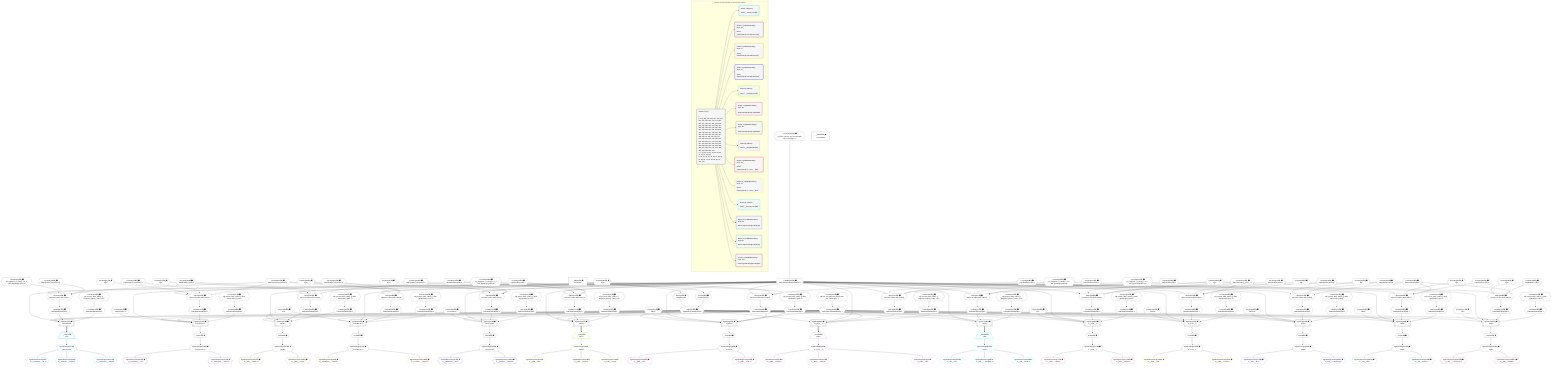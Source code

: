%%{init: {'themeVariables': { 'fontSize': '12px'}}}%%
graph TD
    classDef path fill:#eee,stroke:#000,color:#000
    classDef plan fill:#fff,stroke-width:1px,color:#000
    classDef itemplan fill:#fff,stroke-width:2px,color:#000
    classDef unbatchedplan fill:#dff,stroke-width:1px,color:#000
    classDef sideeffectplan fill:#fcc,stroke-width:2px,color:#000
    classDef bucket fill:#f6f6f6,color:#000,stroke-width:2px,text-align:left


    %% plan dependencies
    PgSelect17[["PgSelect[17∈0] ➊<br />ᐸconstructorᐳ"]]:::plan
    Object10{{"Object[10∈0] ➊<br />ᐸ{pgSettings,withPgClient}ᐳ"}}:::plan
    Constant305{{"Constant[305∈0] ➊<br />ᐸ'Copper Wire'ᐳ"}}:::plan
    Lambda109{{"Lambda[109∈0] ➊<br />ᐸcalculateShouldReverseOrderᐳ"}}:::plan
    Lambda112{{"Lambda[112∈0] ➊<br />ᐸcalculateLimitAndOffsetSQLᐳ"}}:::plan
    Lambda131{{"Lambda[131∈0] ➊<br />ᐸcalculateOrderBySQLᐳ"}}:::plan
    Lambda136{{"Lambda[136∈0] ➊<br />ᐸcalculateOrderBySQLᐳ"}}:::plan
    Object10 & Constant305 & Lambda109 & Lambda112 & Lambda131 & Lambda136 --> PgSelect17
    PgSelect24[["PgSelect[24∈0] ➊<br />ᐸconstructorᐳ"]]:::plan
    Constant306{{"Constant[306∈0] ➊<br />ᐸ2ᐳ"}}:::plan
    Lambda145{{"Lambda[145∈0] ➊<br />ᐸcalculateOrderBySQLᐳ"}}:::plan
    Lambda150{{"Lambda[150∈0] ➊<br />ᐸcalculateOrderBySQLᐳ"}}:::plan
    Object10 & Constant306 & Lambda109 & Lambda112 & Lambda145 & Lambda150 --> PgSelect24
    PgSelect31[["PgSelect[31∈0] ➊<br />ᐸconstructorᐳ"]]:::plan
    Constant307{{"Constant[307∈0] ➊<br />ᐸ'Iron Mine'ᐳ"}}:::plan
    Lambda159{{"Lambda[159∈0] ➊<br />ᐸcalculateOrderBySQLᐳ"}}:::plan
    Lambda164{{"Lambda[164∈0] ➊<br />ᐸcalculateOrderBySQLᐳ"}}:::plan
    Object10 & Constant307 & Lambda109 & Lambda112 & Lambda159 & Lambda164 --> PgSelect31
    PgSelect45[["PgSelect[45∈0] ➊<br />ᐸyieldᐳ"]]:::plan
    Constant308{{"Constant[308∈0] ➊<br />ᐸ'UK'ᐳ"}}:::plan
    Lambda187{{"Lambda[187∈0] ➊<br />ᐸcalculateOrderBySQLᐳ"}}:::plan
    Lambda192{{"Lambda[192∈0] ➊<br />ᐸcalculateOrderBySQLᐳ"}}:::plan
    Object10 & Constant308 & Lambda109 & Lambda112 & Lambda187 & Lambda192 --> PgSelect45
    PgSelect52[["PgSelect[52∈0] ➊<br />ᐸyieldᐳ"]]:::plan
    Lambda201{{"Lambda[201∈0] ➊<br />ᐸcalculateOrderBySQLᐳ"}}:::plan
    Lambda206{{"Lambda[206∈0] ➊<br />ᐸcalculateOrderBySQLᐳ"}}:::plan
    Object10 & Constant306 & Lambda109 & Lambda112 & Lambda201 & Lambda206 --> PgSelect52
    PgSelect66[["PgSelect[66∈0] ➊<br />ᐸ__proto__ᐳ"]]:::plan
    Constant309{{"Constant[309∈0] ➊<br />ᐸ1ᐳ"}}:::plan
    Lambda229{{"Lambda[229∈0] ➊<br />ᐸcalculateOrderBySQLᐳ"}}:::plan
    Lambda234{{"Lambda[234∈0] ➊<br />ᐸcalculateOrderBySQLᐳ"}}:::plan
    Object10 & Constant309 & Lambda109 & Lambda112 & Lambda229 & Lambda234 --> PgSelect66
    PgSelect73[["PgSelect[73∈0] ➊<br />ᐸ__proto__ᐳ"]]:::plan
    Constant310{{"Constant[310∈0] ➊<br />ᐸ'VCS'ᐳ"}}:::plan
    Lambda243{{"Lambda[243∈0] ➊<br />ᐸcalculateOrderBySQLᐳ"}}:::plan
    Lambda248{{"Lambda[248∈0] ➊<br />ᐸcalculateOrderBySQLᐳ"}}:::plan
    Object10 & Constant310 & Lambda109 & Lambda112 & Lambda243 & Lambda248 --> PgSelect73
    PgSelect87[["PgSelect[87∈0] ➊<br />ᐸnullᐳ"]]:::plan
    Constant311{{"Constant[311∈0] ➊<br />ᐸ'10 am'ᐳ"}}:::plan
    Lambda271{{"Lambda[271∈0] ➊<br />ᐸcalculateOrderBySQLᐳ"}}:::plan
    Lambda276{{"Lambda[276∈0] ➊<br />ᐸcalculateOrderBySQLᐳ"}}:::plan
    Object10 & Constant311 & Lambda109 & Lambda112 & Lambda271 & Lambda276 --> PgSelect87
    PgSelect94[["PgSelect[94∈0] ➊<br />ᐸnullᐳ"]]:::plan
    Constant312{{"Constant[312∈0] ➊<br />ᐸ'flat'ᐳ"}}:::plan
    Lambda285{{"Lambda[285∈0] ➊<br />ᐸcalculateOrderBySQLᐳ"}}:::plan
    Lambda290{{"Lambda[290∈0] ➊<br />ᐸcalculateOrderBySQLᐳ"}}:::plan
    Object10 & Constant312 & Lambda109 & Lambda112 & Lambda285 & Lambda290 --> PgSelect94
    PgSelect101[["PgSelect[101∈0] ➊<br />ᐸnullᐳ"]]:::plan
    Constant313{{"Constant[313∈0] ➊<br />ᐸ3ᐳ"}}:::plan
    Lambda299{{"Lambda[299∈0] ➊<br />ᐸcalculateOrderBySQLᐳ"}}:::plan
    Lambda304{{"Lambda[304∈0] ➊<br />ᐸcalculateOrderBySQLᐳ"}}:::plan
    Object10 & Constant313 & Lambda109 & Lambda112 & Lambda299 & Lambda304 --> PgSelect101
    PgSelect7[["PgSelect[7∈0] ➊<br />ᐸconstructorᐳ"]]:::plan
    Lambda117{{"Lambda[117∈0] ➊<br />ᐸcalculateOrderBySQLᐳ"}}:::plan
    Lambda122{{"Lambda[122∈0] ➊<br />ᐸcalculateOrderBySQLᐳ"}}:::plan
    Object10 & Lambda109 & Lambda112 & Lambda117 & Lambda122 --> PgSelect7
    PgSelect37[["PgSelect[37∈0] ➊<br />ᐸyieldᐳ"]]:::plan
    Lambda173{{"Lambda[173∈0] ➊<br />ᐸcalculateOrderBySQLᐳ"}}:::plan
    Lambda178{{"Lambda[178∈0] ➊<br />ᐸcalculateOrderBySQLᐳ"}}:::plan
    Object10 & Lambda109 & Lambda112 & Lambda173 & Lambda178 --> PgSelect37
    PgSelect58[["PgSelect[58∈0] ➊<br />ᐸ__proto__ᐳ"]]:::plan
    Lambda215{{"Lambda[215∈0] ➊<br />ᐸcalculateOrderBySQLᐳ"}}:::plan
    Lambda220{{"Lambda[220∈0] ➊<br />ᐸcalculateOrderBySQLᐳ"}}:::plan
    Object10 & Lambda109 & Lambda112 & Lambda215 & Lambda220 --> PgSelect58
    PgSelect79[["PgSelect[79∈0] ➊<br />ᐸnullᐳ"]]:::plan
    Lambda257{{"Lambda[257∈0] ➊<br />ᐸcalculateOrderBySQLᐳ"}}:::plan
    Lambda262{{"Lambda[262∈0] ➊<br />ᐸcalculateOrderBySQLᐳ"}}:::plan
    Object10 & Lambda109 & Lambda112 & Lambda257 & Lambda262 --> PgSelect79
    Object116{{"Object[116∈0] ➊<br />ᐸ{reverse,orders,alias,codec}ᐳ"}}:::plan
    Constant113{{"Constant[113∈0] ➊<br />ᐸ[ { fragment: { n: [Array], f: 0, c: 266, [Symbol(pg-sql2-tyᐳ"}}:::plan
    Constant114{{"Constant[114∈0] ➊<br />ᐸsql.identifier(”constructor”)ᐳ"}}:::plan
    Constant115{{"Constant[115∈0] ➊<br />ᐸRecordCodec(constructor)ᐳ"}}:::plan
    Lambda109 & Constant113 & Constant114 & Constant115 --> Object116
    Object130{{"Object[130∈0] ➊<br />ᐸ{reverse,orders,alias,codec}ᐳ"}}:::plan
    Constant127{{"Constant[127∈0] ➊<br />ᐸ[]ᐳ"}}:::plan
    Constant128{{"Constant[128∈0] ➊<br />ᐸsql.identifier(”constructor”)ᐳ"}}:::plan
    Lambda109 & Constant127 & Constant128 & Constant115 --> Object130
    Object144{{"Object[144∈0] ➊<br />ᐸ{reverse,orders,alias,codec}ᐳ"}}:::plan
    Constant141{{"Constant[141∈0] ➊<br />ᐸ[]ᐳ"}}:::plan
    Constant142{{"Constant[142∈0] ➊<br />ᐸsql.identifier(”constructor”)ᐳ"}}:::plan
    Lambda109 & Constant141 & Constant142 & Constant115 --> Object144
    Object158{{"Object[158∈0] ➊<br />ᐸ{reverse,orders,alias,codec}ᐳ"}}:::plan
    Constant155{{"Constant[155∈0] ➊<br />ᐸ[]ᐳ"}}:::plan
    Constant156{{"Constant[156∈0] ➊<br />ᐸsql.identifier(”constructor”)ᐳ"}}:::plan
    Lambda109 & Constant155 & Constant156 & Constant115 --> Object158
    Object172{{"Object[172∈0] ➊<br />ᐸ{reverse,orders,alias,codec}ᐳ"}}:::plan
    Constant169{{"Constant[169∈0] ➊<br />ᐸ[ { fragment: { n: [Array], f: 0, c: 266, [Symbol(pg-sql2-tyᐳ"}}:::plan
    Constant170{{"Constant[170∈0] ➊<br />ᐸsql.identifier(”yield”)ᐳ"}}:::plan
    Constant171{{"Constant[171∈0] ➊<br />ᐸRecordCodec(yield)ᐳ"}}:::plan
    Lambda109 & Constant169 & Constant170 & Constant171 --> Object172
    Object186{{"Object[186∈0] ➊<br />ᐸ{reverse,orders,alias,codec}ᐳ"}}:::plan
    Constant183{{"Constant[183∈0] ➊<br />ᐸ[]ᐳ"}}:::plan
    Constant184{{"Constant[184∈0] ➊<br />ᐸsql.identifier(”yield”)ᐳ"}}:::plan
    Lambda109 & Constant183 & Constant184 & Constant171 --> Object186
    Object200{{"Object[200∈0] ➊<br />ᐸ{reverse,orders,alias,codec}ᐳ"}}:::plan
    Constant197{{"Constant[197∈0] ➊<br />ᐸ[]ᐳ"}}:::plan
    Constant198{{"Constant[198∈0] ➊<br />ᐸsql.identifier(”yield”)ᐳ"}}:::plan
    Lambda109 & Constant197 & Constant198 & Constant171 --> Object200
    Object214{{"Object[214∈0] ➊<br />ᐸ{reverse,orders,alias,codec}ᐳ"}}:::plan
    Constant211{{"Constant[211∈0] ➊<br />ᐸ[ { fragment: { n: [Array], f: 0, c: 266, [Symbol(pg-sql2-tyᐳ"}}:::plan
    Constant212{{"Constant[212∈0] ➊<br />ᐸsql.identifier(”proto”)ᐳ"}}:::plan
    Constant213{{"Constant[213∈0] ➊<br />ᐸRecordCodec(__proto__)ᐳ"}}:::plan
    Lambda109 & Constant211 & Constant212 & Constant213 --> Object214
    Object228{{"Object[228∈0] ➊<br />ᐸ{reverse,orders,alias,codec}ᐳ"}}:::plan
    Constant225{{"Constant[225∈0] ➊<br />ᐸ[]ᐳ"}}:::plan
    Constant226{{"Constant[226∈0] ➊<br />ᐸsql.identifier(”proto”)ᐳ"}}:::plan
    Lambda109 & Constant225 & Constant226 & Constant213 --> Object228
    Object242{{"Object[242∈0] ➊<br />ᐸ{reverse,orders,alias,codec}ᐳ"}}:::plan
    Constant239{{"Constant[239∈0] ➊<br />ᐸ[]ᐳ"}}:::plan
    Constant240{{"Constant[240∈0] ➊<br />ᐸsql.identifier(”proto”)ᐳ"}}:::plan
    Lambda109 & Constant239 & Constant240 & Constant213 --> Object242
    Object256{{"Object[256∈0] ➊<br />ᐸ{reverse,orders,alias,codec}ᐳ"}}:::plan
    Constant253{{"Constant[253∈0] ➊<br />ᐸ[ { fragment: { n: [Array], f: 0, c: 266, [Symbol(pg-sql2-tyᐳ"}}:::plan
    Constant254{{"Constant[254∈0] ➊<br />ᐸsql.identifier(”null”)ᐳ"}}:::plan
    Constant255{{"Constant[255∈0] ➊<br />ᐸRecordCodec(null)ᐳ"}}:::plan
    Lambda109 & Constant253 & Constant254 & Constant255 --> Object256
    Object270{{"Object[270∈0] ➊<br />ᐸ{reverse,orders,alias,codec}ᐳ"}}:::plan
    Constant267{{"Constant[267∈0] ➊<br />ᐸ[]ᐳ"}}:::plan
    Constant268{{"Constant[268∈0] ➊<br />ᐸsql.identifier(”null”)ᐳ"}}:::plan
    Lambda109 & Constant267 & Constant268 & Constant255 --> Object270
    Object284{{"Object[284∈0] ➊<br />ᐸ{reverse,orders,alias,codec}ᐳ"}}:::plan
    Constant281{{"Constant[281∈0] ➊<br />ᐸ[]ᐳ"}}:::plan
    Constant282{{"Constant[282∈0] ➊<br />ᐸsql.identifier(”null”)ᐳ"}}:::plan
    Lambda109 & Constant281 & Constant282 & Constant255 --> Object284
    Object298{{"Object[298∈0] ➊<br />ᐸ{reverse,orders,alias,codec}ᐳ"}}:::plan
    Constant295{{"Constant[295∈0] ➊<br />ᐸ[]ᐳ"}}:::plan
    Constant296{{"Constant[296∈0] ➊<br />ᐸsql.identifier(”null”)ᐳ"}}:::plan
    Lambda109 & Constant295 & Constant296 & Constant255 --> Object298
    Access8{{"Access[8∈0] ➊<br />ᐸ2.pgSettingsᐳ"}}:::plan
    Access9{{"Access[9∈0] ➊<br />ᐸ2.withPgClientᐳ"}}:::plan
    Access8 & Access9 --> Object10
    __Value2["__Value[2∈0] ➊<br />ᐸcontextᐳ"]:::plan
    __Value2 --> Access8
    __Value2 --> Access9
    First19{{"First[19∈0] ➊"}}:::plan
    PgSelect17 --> First19
    PgSelectSingle20{{"PgSelectSingle[20∈0] ➊<br />ᐸconstructorᐳ"}}:::plan
    First19 --> PgSelectSingle20
    First26{{"First[26∈0] ➊"}}:::plan
    PgSelect24 --> First26
    PgSelectSingle27{{"PgSelectSingle[27∈0] ➊<br />ᐸconstructorᐳ"}}:::plan
    First26 --> PgSelectSingle27
    First33{{"First[33∈0] ➊"}}:::plan
    PgSelect31 --> First33
    PgSelectSingle34{{"PgSelectSingle[34∈0] ➊<br />ᐸconstructorᐳ"}}:::plan
    First33 --> PgSelectSingle34
    First47{{"First[47∈0] ➊"}}:::plan
    PgSelect45 --> First47
    PgSelectSingle48{{"PgSelectSingle[48∈0] ➊<br />ᐸyieldᐳ"}}:::plan
    First47 --> PgSelectSingle48
    First54{{"First[54∈0] ➊"}}:::plan
    PgSelect52 --> First54
    PgSelectSingle55{{"PgSelectSingle[55∈0] ➊<br />ᐸyieldᐳ"}}:::plan
    First54 --> PgSelectSingle55
    First68{{"First[68∈0] ➊"}}:::plan
    PgSelect66 --> First68
    PgSelectSingle69{{"PgSelectSingle[69∈0] ➊<br />ᐸ__proto__ᐳ"}}:::plan
    First68 --> PgSelectSingle69
    First75{{"First[75∈0] ➊"}}:::plan
    PgSelect73 --> First75
    PgSelectSingle76{{"PgSelectSingle[76∈0] ➊<br />ᐸ__proto__ᐳ"}}:::plan
    First75 --> PgSelectSingle76
    First89{{"First[89∈0] ➊"}}:::plan
    PgSelect87 --> First89
    PgSelectSingle90{{"PgSelectSingle[90∈0] ➊<br />ᐸnullᐳ"}}:::plan
    First89 --> PgSelectSingle90
    First96{{"First[96∈0] ➊"}}:::plan
    PgSelect94 --> First96
    PgSelectSingle97{{"PgSelectSingle[97∈0] ➊<br />ᐸnullᐳ"}}:::plan
    First96 --> PgSelectSingle97
    First103{{"First[103∈0] ➊"}}:::plan
    PgSelect101 --> First103
    PgSelectSingle104{{"PgSelectSingle[104∈0] ➊<br />ᐸnullᐳ"}}:::plan
    First103 --> PgSelectSingle104
    Constant314{{"Constant[314∈0] ➊<br />ᐸ§{ first: null, last: null, cursorLower: null, cursorUpper: ᐳ"}}:::plan
    Constant314 --> Lambda109
    Constant315{{"Constant[315∈0] ➊<br />ᐸ§{ first: null, last: null, cursorLower: null, cursorUpper: ᐳ"}}:::plan
    Constant315 --> Lambda112
    Object116 --> Lambda117
    Constant316{{"Constant[316∈0] ➊<br />ᐸ§{ reverse: false, orders: [ { fragment: [Object], codec: Coᐳ"}}:::plan
    Constant316 --> Lambda122
    Object130 --> Lambda131
    Constant317{{"Constant[317∈0] ➊<br />ᐸ§{ reverse: false, orders: [], alias: sql.identifier(”constrᐳ"}}:::plan
    Constant317 --> Lambda136
    Object144 --> Lambda145
    Constant318{{"Constant[318∈0] ➊<br />ᐸ§{ reverse: false, orders: [], alias: sql.identifier(”constrᐳ"}}:::plan
    Constant318 --> Lambda150
    Object158 --> Lambda159
    Constant319{{"Constant[319∈0] ➊<br />ᐸ§{ reverse: false, orders: [], alias: sql.identifier(”constrᐳ"}}:::plan
    Constant319 --> Lambda164
    Object172 --> Lambda173
    Constant320{{"Constant[320∈0] ➊<br />ᐸ§{ reverse: false, orders: [ { fragment: [Object], codec: Coᐳ"}}:::plan
    Constant320 --> Lambda178
    Object186 --> Lambda187
    Constant321{{"Constant[321∈0] ➊<br />ᐸ§{ reverse: false, orders: [], alias: sql.identifier(”yield”ᐳ"}}:::plan
    Constant321 --> Lambda192
    Object200 --> Lambda201
    Constant322{{"Constant[322∈0] ➊<br />ᐸ§{ reverse: false, orders: [], alias: sql.identifier(”yield”ᐳ"}}:::plan
    Constant322 --> Lambda206
    Object214 --> Lambda215
    Constant323{{"Constant[323∈0] ➊<br />ᐸ§{ reverse: false, orders: [ { fragment: [Object], codec: Coᐳ"}}:::plan
    Constant323 --> Lambda220
    Object228 --> Lambda229
    Constant324{{"Constant[324∈0] ➊<br />ᐸ§{ reverse: false, orders: [], alias: sql.identifier(”proto”ᐳ"}}:::plan
    Constant324 --> Lambda234
    Object242 --> Lambda243
    Constant325{{"Constant[325∈0] ➊<br />ᐸ§{ reverse: false, orders: [], alias: sql.identifier(”proto”ᐳ"}}:::plan
    Constant325 --> Lambda248
    Object256 --> Lambda257
    Constant326{{"Constant[326∈0] ➊<br />ᐸ§{ reverse: false, orders: [ { fragment: [Object], codec: Coᐳ"}}:::plan
    Constant326 --> Lambda262
    Object270 --> Lambda271
    Constant327{{"Constant[327∈0] ➊<br />ᐸ§{ reverse: false, orders: [], alias: sql.identifier(”null”)ᐳ"}}:::plan
    Constant327 --> Lambda276
    Object284 --> Lambda285
    Constant328{{"Constant[328∈0] ➊<br />ᐸ§{ reverse: false, orders: [], alias: sql.identifier(”null”)ᐳ"}}:::plan
    Constant328 --> Lambda290
    Object298 --> Lambda299
    Constant329{{"Constant[329∈0] ➊<br />ᐸ§{ reverse: false, orders: [], alias: sql.identifier(”null”)ᐳ"}}:::plan
    Constant329 --> Lambda304
    __Value4["__Value[4∈0] ➊<br />ᐸrootValueᐳ"]:::plan
    __Item11[/"__Item[11∈1]<br />ᐸ7ᐳ"\]:::itemplan
    PgSelect7 ==> __Item11
    PgSelectSingle12{{"PgSelectSingle[12∈1]<br />ᐸconstructorᐳ"}}:::plan
    __Item11 --> PgSelectSingle12
    PgClassExpression13{{"PgClassExpression[13∈1]<br />ᐸ__constructor__.”name”ᐳ"}}:::plan
    PgSelectSingle12 --> PgClassExpression13
    PgClassExpression14{{"PgClassExpression[14∈1]<br />ᐸ__construc..._.”export”ᐳ"}}:::plan
    PgSelectSingle12 --> PgClassExpression14
    PgClassExpression15{{"PgClassExpression[15∈1]<br />ᐸ__constructor__.”id”ᐳ"}}:::plan
    PgSelectSingle12 --> PgClassExpression15
    PgClassExpression21{{"PgClassExpression[21∈2] ➊<br />ᐸ__constructor__.”name”ᐳ"}}:::plan
    PgSelectSingle20 --> PgClassExpression21
    PgClassExpression22{{"PgClassExpression[22∈2] ➊<br />ᐸ__constructor__.”id”ᐳ"}}:::plan
    PgSelectSingle20 --> PgClassExpression22
    PgClassExpression28{{"PgClassExpression[28∈3] ➊<br />ᐸ__construc..._.”export”ᐳ"}}:::plan
    PgSelectSingle27 --> PgClassExpression28
    PgClassExpression29{{"PgClassExpression[29∈3] ➊<br />ᐸ__constructor__.”name”ᐳ"}}:::plan
    PgSelectSingle27 --> PgClassExpression29
    PgClassExpression35{{"PgClassExpression[35∈4] ➊<br />ᐸ__construc..._.”export”ᐳ"}}:::plan
    PgSelectSingle34 --> PgClassExpression35
    PgClassExpression36{{"PgClassExpression[36∈4] ➊<br />ᐸ__constructor__.”id”ᐳ"}}:::plan
    PgSelectSingle34 --> PgClassExpression36
    __Item39[/"__Item[39∈5]<br />ᐸ37ᐳ"\]:::itemplan
    PgSelect37 ==> __Item39
    PgSelectSingle40{{"PgSelectSingle[40∈5]<br />ᐸyieldᐳ"}}:::plan
    __Item39 --> PgSelectSingle40
    PgClassExpression41{{"PgClassExpression[41∈5]<br />ᐸ__yield__.”crop”ᐳ"}}:::plan
    PgSelectSingle40 --> PgClassExpression41
    PgClassExpression42{{"PgClassExpression[42∈5]<br />ᐸ__yield__.”export”ᐳ"}}:::plan
    PgSelectSingle40 --> PgClassExpression42
    PgClassExpression43{{"PgClassExpression[43∈5]<br />ᐸ__yield__.”id”ᐳ"}}:::plan
    PgSelectSingle40 --> PgClassExpression43
    PgClassExpression49{{"PgClassExpression[49∈6] ➊<br />ᐸ__yield__.”crop”ᐳ"}}:::plan
    PgSelectSingle48 --> PgClassExpression49
    PgClassExpression50{{"PgClassExpression[50∈6] ➊<br />ᐸ__yield__.”id”ᐳ"}}:::plan
    PgSelectSingle48 --> PgClassExpression50
    PgClassExpression56{{"PgClassExpression[56∈7] ➊<br />ᐸ__yield__.”crop”ᐳ"}}:::plan
    PgSelectSingle55 --> PgClassExpression56
    PgClassExpression57{{"PgClassExpression[57∈7] ➊<br />ᐸ__yield__.”export”ᐳ"}}:::plan
    PgSelectSingle55 --> PgClassExpression57
    __Item60[/"__Item[60∈8]<br />ᐸ58ᐳ"\]:::itemplan
    PgSelect58 ==> __Item60
    PgSelectSingle61{{"PgSelectSingle[61∈8]<br />ᐸ__proto__ᐳ"}}:::plan
    __Item60 --> PgSelectSingle61
    PgClassExpression62{{"PgClassExpression[62∈8]<br />ᐸ__proto__.”id”ᐳ"}}:::plan
    PgSelectSingle61 --> PgClassExpression62
    PgClassExpression63{{"PgClassExpression[63∈8]<br />ᐸ__proto__.”name”ᐳ"}}:::plan
    PgSelectSingle61 --> PgClassExpression63
    PgClassExpression64{{"PgClassExpression[64∈8]<br />ᐸ__proto__.”brand”ᐳ"}}:::plan
    PgSelectSingle61 --> PgClassExpression64
    PgClassExpression70{{"PgClassExpression[70∈9] ➊<br />ᐸ__proto__.”brand”ᐳ"}}:::plan
    PgSelectSingle69 --> PgClassExpression70
    PgClassExpression71{{"PgClassExpression[71∈9] ➊<br />ᐸ__proto__.”name”ᐳ"}}:::plan
    PgSelectSingle69 --> PgClassExpression71
    PgClassExpression77{{"PgClassExpression[77∈10] ➊<br />ᐸ__proto__.”brand”ᐳ"}}:::plan
    PgSelectSingle76 --> PgClassExpression77
    PgClassExpression78{{"PgClassExpression[78∈10] ➊<br />ᐸ__proto__.”id”ᐳ"}}:::plan
    PgSelectSingle76 --> PgClassExpression78
    __Item81[/"__Item[81∈11]<br />ᐸ79ᐳ"\]:::itemplan
    PgSelect79 ==> __Item81
    PgSelectSingle82{{"PgSelectSingle[82∈11]<br />ᐸnullᐳ"}}:::plan
    __Item81 --> PgSelectSingle82
    PgClassExpression83{{"PgClassExpression[83∈11]<br />ᐸ__null__.”break”ᐳ"}}:::plan
    PgSelectSingle82 --> PgClassExpression83
    PgClassExpression84{{"PgClassExpression[84∈11]<br />ᐸ__null__.”...nProperty”ᐳ"}}:::plan
    PgSelectSingle82 --> PgClassExpression84
    PgClassExpression85{{"PgClassExpression[85∈11]<br />ᐸ__null__.”id”ᐳ"}}:::plan
    PgSelectSingle82 --> PgClassExpression85
    PgClassExpression91{{"PgClassExpression[91∈12] ➊<br />ᐸ__null__.”...nProperty”ᐳ"}}:::plan
    PgSelectSingle90 --> PgClassExpression91
    PgClassExpression92{{"PgClassExpression[92∈12] ➊<br />ᐸ__null__.”id”ᐳ"}}:::plan
    PgSelectSingle90 --> PgClassExpression92
    PgClassExpression98{{"PgClassExpression[98∈13] ➊<br />ᐸ__null__.”break”ᐳ"}}:::plan
    PgSelectSingle97 --> PgClassExpression98
    PgClassExpression99{{"PgClassExpression[99∈13] ➊<br />ᐸ__null__.”id”ᐳ"}}:::plan
    PgSelectSingle97 --> PgClassExpression99
    PgClassExpression105{{"PgClassExpression[105∈14] ➊<br />ᐸ__null__.”break”ᐳ"}}:::plan
    PgSelectSingle104 --> PgClassExpression105
    PgClassExpression106{{"PgClassExpression[106∈14] ➊<br />ᐸ__null__.”...nProperty”ᐳ"}}:::plan
    PgSelectSingle104 --> PgClassExpression106

    %% define steps

    subgraph "Buckets for queries/v4/js-reserved-table-names"
    Bucket0("Bucket 0 (root)<br /><br />1: <br />ᐳ: 8, 9, 113, 114, 115, 127, 128, 141, 142, 155, 156, 169, 170, 171, 183, 184, 197, 198, 211, 212, 213, 225, 226, 239, 240, 253, 254, 255, 267, 268, 281, 282, 295, 296, 305, 306, 307, 308, 309, 310, 311, 312, 313, 314, 315, 316, 317, 318, 319, 320, 321, 322, 323, 324, 325, 326, 327, 328, 329, 10, 109, 112, 116, 117, 122, 130, 131, 136, 144, 145, 150, 158, 159, 164, 172, 173, 178, 186, 187, 192, 200, 201, 206, 214, 215, 220, 228, 229, 234, 242, 243, 248, 256, 257, 262, 270, 271, 276, 284, 285, 290, 298, 299, 304<br />2: 7, 17, 24, 31, 37, 45, 52, 58, 66, 73, 79, 87, 94, 101<br />ᐳ: 19, 20, 26, 27, 33, 34, 47, 48, 54, 55, 68, 69, 75, 76, 89, 90, 96, 97, 103, 104"):::bucket
    classDef bucket0 stroke:#696969
    class Bucket0,__Value2,__Value4,PgSelect7,Access8,Access9,Object10,PgSelect17,First19,PgSelectSingle20,PgSelect24,First26,PgSelectSingle27,PgSelect31,First33,PgSelectSingle34,PgSelect37,PgSelect45,First47,PgSelectSingle48,PgSelect52,First54,PgSelectSingle55,PgSelect58,PgSelect66,First68,PgSelectSingle69,PgSelect73,First75,PgSelectSingle76,PgSelect79,PgSelect87,First89,PgSelectSingle90,PgSelect94,First96,PgSelectSingle97,PgSelect101,First103,PgSelectSingle104,Lambda109,Lambda112,Constant113,Constant114,Constant115,Object116,Lambda117,Lambda122,Constant127,Constant128,Object130,Lambda131,Lambda136,Constant141,Constant142,Object144,Lambda145,Lambda150,Constant155,Constant156,Object158,Lambda159,Lambda164,Constant169,Constant170,Constant171,Object172,Lambda173,Lambda178,Constant183,Constant184,Object186,Lambda187,Lambda192,Constant197,Constant198,Object200,Lambda201,Lambda206,Constant211,Constant212,Constant213,Object214,Lambda215,Lambda220,Constant225,Constant226,Object228,Lambda229,Lambda234,Constant239,Constant240,Object242,Lambda243,Lambda248,Constant253,Constant254,Constant255,Object256,Lambda257,Lambda262,Constant267,Constant268,Object270,Lambda271,Lambda276,Constant281,Constant282,Object284,Lambda285,Lambda290,Constant295,Constant296,Object298,Lambda299,Lambda304,Constant305,Constant306,Constant307,Constant308,Constant309,Constant310,Constant311,Constant312,Constant313,Constant314,Constant315,Constant316,Constant317,Constant318,Constant319,Constant320,Constant321,Constant322,Constant323,Constant324,Constant325,Constant326,Constant327,Constant328,Constant329 bucket0
    Bucket1("Bucket 1 (listItem)<br /><br />ROOT __Item{1}ᐸ7ᐳ[11]"):::bucket
    classDef bucket1 stroke:#00bfff
    class Bucket1,__Item11,PgSelectSingle12,PgClassExpression13,PgClassExpression14,PgClassExpression15 bucket1
    Bucket2("Bucket 2 (nullableBoundary)<br />Deps: 20<br /><br />ROOT PgSelectSingleᐸconstructorᐳ[20]"):::bucket
    classDef bucket2 stroke:#7f007f
    class Bucket2,PgClassExpression21,PgClassExpression22 bucket2
    Bucket3("Bucket 3 (nullableBoundary)<br />Deps: 27<br /><br />ROOT PgSelectSingleᐸconstructorᐳ[27]"):::bucket
    classDef bucket3 stroke:#ffa500
    class Bucket3,PgClassExpression28,PgClassExpression29 bucket3
    Bucket4("Bucket 4 (nullableBoundary)<br />Deps: 34<br /><br />ROOT PgSelectSingleᐸconstructorᐳ[34]"):::bucket
    classDef bucket4 stroke:#0000ff
    class Bucket4,PgClassExpression35,PgClassExpression36 bucket4
    Bucket5("Bucket 5 (listItem)<br /><br />ROOT __Item{5}ᐸ37ᐳ[39]"):::bucket
    classDef bucket5 stroke:#7fff00
    class Bucket5,__Item39,PgSelectSingle40,PgClassExpression41,PgClassExpression42,PgClassExpression43 bucket5
    Bucket6("Bucket 6 (nullableBoundary)<br />Deps: 48<br /><br />ROOT PgSelectSingleᐸyieldᐳ[48]"):::bucket
    classDef bucket6 stroke:#ff1493
    class Bucket6,PgClassExpression49,PgClassExpression50 bucket6
    Bucket7("Bucket 7 (nullableBoundary)<br />Deps: 55<br /><br />ROOT PgSelectSingleᐸyieldᐳ[55]"):::bucket
    classDef bucket7 stroke:#808000
    class Bucket7,PgClassExpression56,PgClassExpression57 bucket7
    Bucket8("Bucket 8 (listItem)<br /><br />ROOT __Item{8}ᐸ58ᐳ[60]"):::bucket
    classDef bucket8 stroke:#dda0dd
    class Bucket8,__Item60,PgSelectSingle61,PgClassExpression62,PgClassExpression63,PgClassExpression64 bucket8
    Bucket9("Bucket 9 (nullableBoundary)<br />Deps: 69<br /><br />ROOT PgSelectSingleᐸ__proto__ᐳ[69]"):::bucket
    classDef bucket9 stroke:#ff0000
    class Bucket9,PgClassExpression70,PgClassExpression71 bucket9
    Bucket10("Bucket 10 (nullableBoundary)<br />Deps: 76<br /><br />ROOT PgSelectSingleᐸ__proto__ᐳ[76]"):::bucket
    classDef bucket10 stroke:#ffff00
    class Bucket10,PgClassExpression77,PgClassExpression78 bucket10
    Bucket11("Bucket 11 (listItem)<br /><br />ROOT __Item{11}ᐸ79ᐳ[81]"):::bucket
    classDef bucket11 stroke:#00ffff
    class Bucket11,__Item81,PgSelectSingle82,PgClassExpression83,PgClassExpression84,PgClassExpression85 bucket11
    Bucket12("Bucket 12 (nullableBoundary)<br />Deps: 90<br /><br />ROOT PgSelectSingleᐸnullᐳ[90]"):::bucket
    classDef bucket12 stroke:#4169e1
    class Bucket12,PgClassExpression91,PgClassExpression92 bucket12
    Bucket13("Bucket 13 (nullableBoundary)<br />Deps: 97<br /><br />ROOT PgSelectSingleᐸnullᐳ[97]"):::bucket
    classDef bucket13 stroke:#3cb371
    class Bucket13,PgClassExpression98,PgClassExpression99 bucket13
    Bucket14("Bucket 14 (nullableBoundary)<br />Deps: 104<br /><br />ROOT PgSelectSingleᐸnullᐳ[104]"):::bucket
    classDef bucket14 stroke:#a52a2a
    class Bucket14,PgClassExpression105,PgClassExpression106 bucket14
    Bucket0 --> Bucket1 & Bucket2 & Bucket3 & Bucket4 & Bucket5 & Bucket6 & Bucket7 & Bucket8 & Bucket9 & Bucket10 & Bucket11 & Bucket12 & Bucket13 & Bucket14
    end